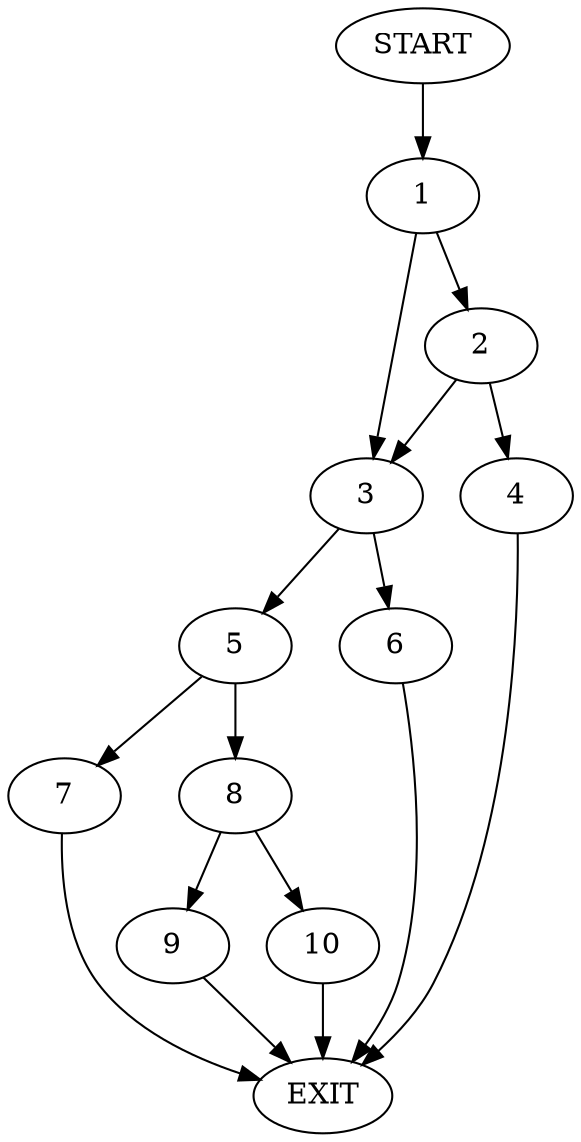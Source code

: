 digraph {
0 [label="START"]
11 [label="EXIT"]
0 -> 1
1 -> 2
1 -> 3
2 -> 3
2 -> 4
3 -> 5
3 -> 6
4 -> 11
6 -> 11
5 -> 7
5 -> 8
8 -> 9
8 -> 10
7 -> 11
10 -> 11
9 -> 11
}
